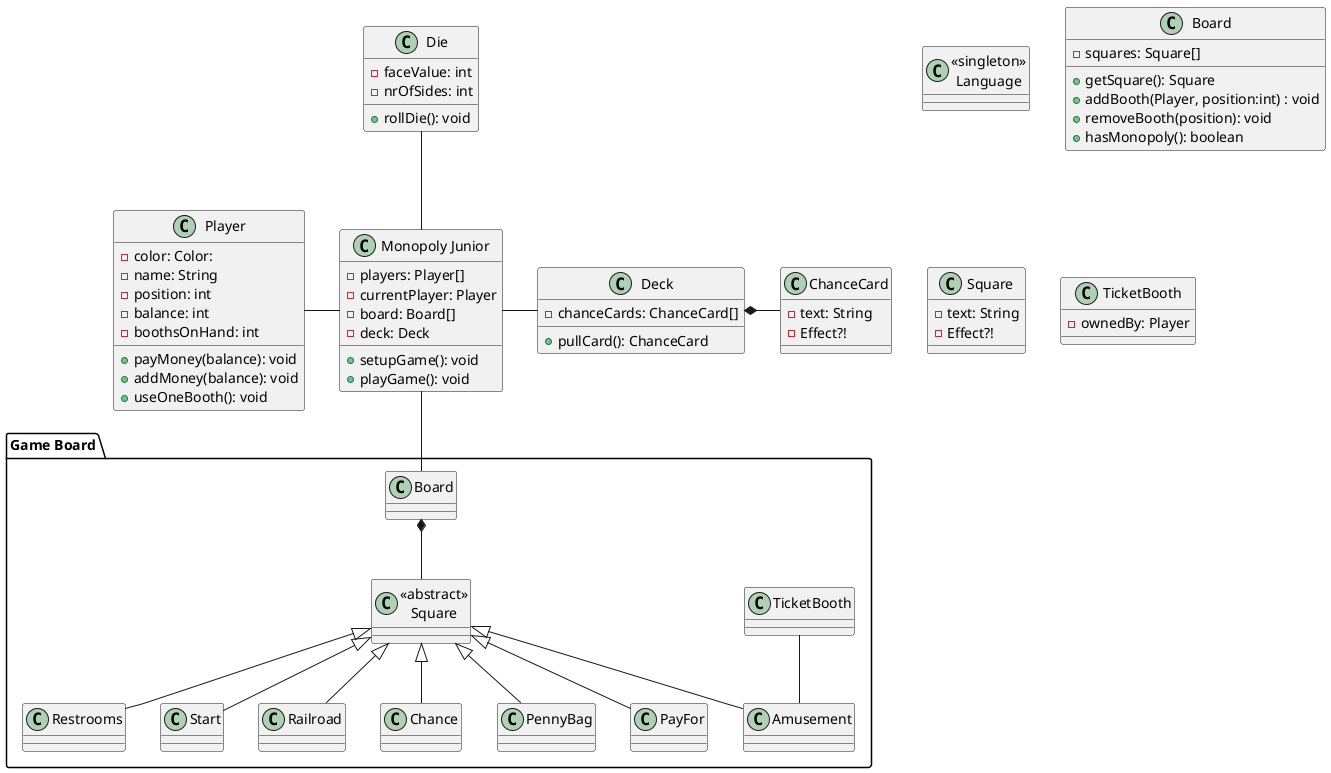 @startuml

class "Monopoly Junior" as Game
class Die

package "Game Board" {
    class Board
    class TicketBooth

    class "<<abstract>>\nSquare" as Square
        class Amusement
        class Restrooms
        class Start
        class Railroad
        class Chance
        class PennyBag
        class PayFor
}

class Deck
class ChanceCard
class Player
class "<<singleton>>\nLanguage" as Language

Game -up- Die
Game -right- Deck
    Deck *-right- ChanceCard
Game -left- Player
Game -down- Board
    Board *-down- Square
    Amusement -up- TicketBooth
    Square <|-- Restrooms
    Square <|-- Amusement
    Square <|-- Railroad
    Square <|-- PayFor
    Square <|-- PennyBag
    Square <|-- Start
    Square <|-- Chance

class Game {
    -players: Player[]
    -currentPlayer: Player
    -board: Board[]
    -deck: Deck

    +setupGame(): void
    +playGame(): void
}

class Board {
    -squares: Square[]

    +getSquare(): Square
    +addBooth(Player, position:int) : void
    +removeBooth(position): void
    +hasMonopoly(): boolean
}

class Square {
    -text: String
    -Effect?!
}

class Die {
    -faceValue: int
    -nrOfSides: int

    +rollDie(): void
}

class Player {
    -color: Color:
    -name: String
    -position: int
    -balance: int
    -boothsOnHand: int

    +payMoney(balance): void
    +addMoney(balance): void
    +useOneBooth(): void
}

class TicketBooth {
    -ownedBy: Player
}

class Deck {
    -chanceCards: ChanceCard[]

    +pullCard(): ChanceCard
}
class ChanceCard {
    -text: String
    -Effect?!
}


@enduml